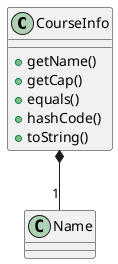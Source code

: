 @startuml
class CourseInfo {
    +getName()
    +getCap()
    +equals()
    +hashCode()
    +toString()
}
class Name {}

CourseInfo *-- "1" Name
@enduml
